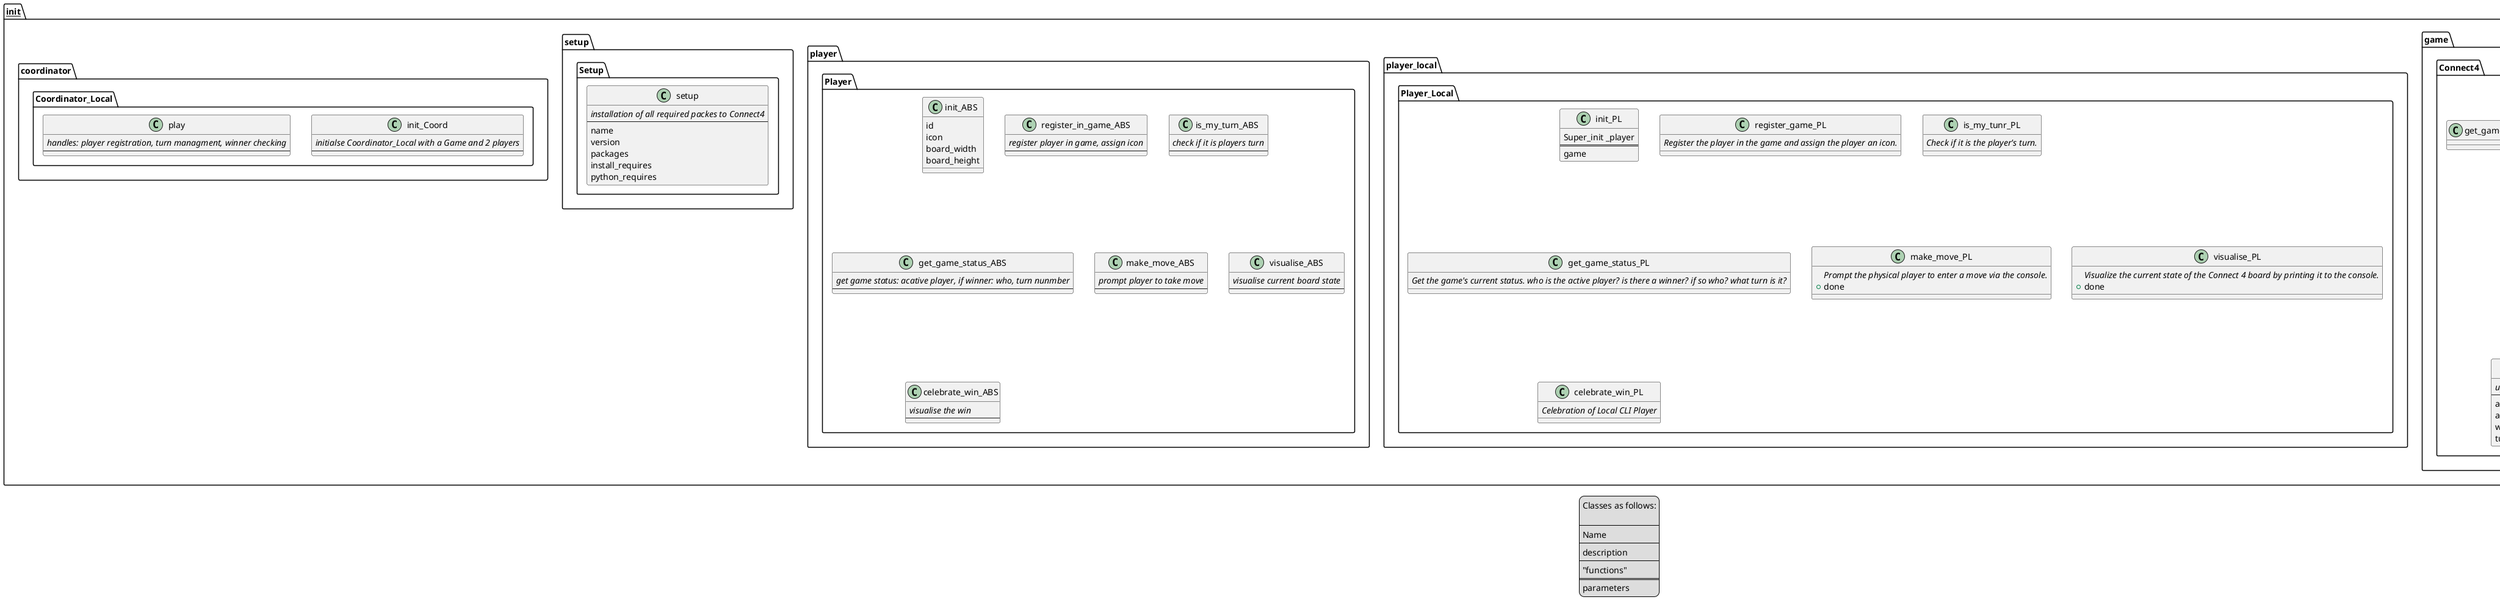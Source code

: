 @startuml

legend
Classes as follows:

----
Name
----
description
----
"functions"
====
parameters
end legend


package __init__ {
    package game {
        package Connect4 {
            class init_C4 {
                methods to be exposed to API {abstract}
                ----
                board
                players
                turn
                winner
                + done
            }

            class get_status_C4 {
                get statuses {abstract}
                ----
                active_player
                winner_check
                turn_count
            }

            class register_player_C4 {
                register player{abstract}
                ----
                player_icon
                ====
                player_UUID
            }

            class get_board_C4 {
                return current board state{abstract}
                ----
                current_board_state
            }

            class check_move_C4 {
                check move of certain player is legal: if yes: request move{abstract}
                ----
                move_legal
                ====
                column
                player

                + done?
            }

            class update_status_C4 {
                update all values for status atfer each succesful move {abstract}
                ----
                active_player
                active_ID
                winner
                turn_number
            }

            class detetct_win_C4 {
                detect if someone has won the game{abstract}
                ----
            }
        detetct_win_C4 --> get_status_C4

        get_status_C4 <-- update_status_C4

        get_game_status_PL --> get_status_C4

        register_player_C4 --> init_C4
        }
    }

    package player_local {
        package Player_Local {
            class init_PL {
                Super_init _player
                ====
                game
            }

            class register_game_PL {
                Register the player in the game and assign the player an icon. {abstract}
            }

            class is_my_tunr_PL {
                Check if it is the player's turn. {abstract}
            }

            class get_game_status_PL {
                        Get the game's current status. who is the active player? is there a winner? if so who? what turn is it? {abstract}
            }

            class make_move_PL {
                Prompt the physical player to enter a move via the console. {abstract}
                + done
            }

            class visualise_PL {
                Visualize the current state of the Connect 4 board by printing it to the console. {abstract}
                + done
            }

            class celebrate_win_PL {
                Celebration of Local CLI Player {abstract}
            }

        }
    }
    

    package player {
        package Player {
            class init_ABS {
                id
                icon
                board_width
                board_height
            }

            class register_in_game_ABS {
                register player in game, assign icon {abstract}
                ----
            }

            class is_my_turn_ABS {
                check if it is players turn {abstract}
                ----
            }

            class get_game_status_ABS {
                get game status: acative player, if winner: who, turn nunmber {abstract}
                ----
            }

            class make_move_ABS {
                prompt player to take move {abstract}
                ----
            }

            class visualise_ABS {
                visualise current board state {abstract}
                ----
            }

            class celebrate_win_ABS {
                visualise the win {abstract}
                ----
            }
        }
    }

    package setup {
        package Setup {
            class setup {
                installation of all required packes to Connect4 {abstract}
                ----
                name
                version
                packages
                install_requires
                python_requires
            }
        }
    }

    package coordinator {
        package Coordinator_Local {
            class init_Coord {
            initialse Coordinator_Local with a Game and 2 players {abstract}
            ----
            }

            class play {
                handles: player registration, turn managment, winner checking {abstract}
                ----
            }
        }
    }
}



@enduml